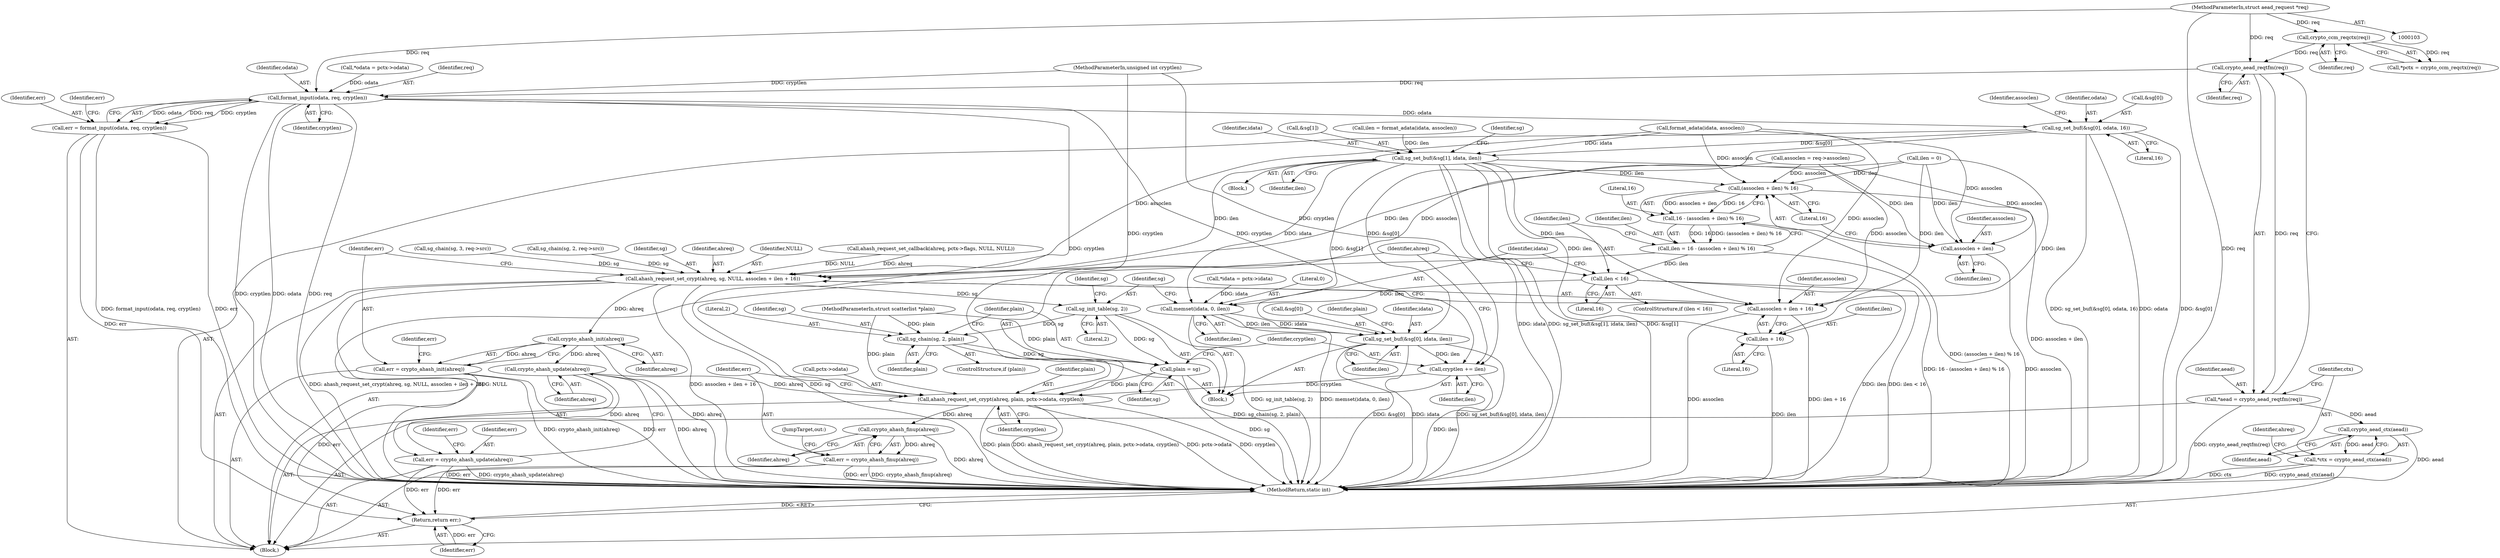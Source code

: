 digraph "0_linux_3b30460c5b0ed762be75a004e924ec3f8711e032@API" {
"1000116" [label="(Call,crypto_aead_reqtfm(req))"];
"1000111" [label="(Call,crypto_ccm_reqctx(req))"];
"1000104" [label="(MethodParameterIn,struct aead_request *req)"];
"1000114" [label="(Call,*aead = crypto_aead_reqtfm(req))"];
"1000121" [label="(Call,crypto_aead_ctx(aead))"];
"1000119" [label="(Call,*ctx = crypto_aead_ctx(aead))"];
"1000151" [label="(Call,format_input(odata, req, cryptlen))"];
"1000149" [label="(Call,err = format_input(odata, req, cryptlen))"];
"1000287" [label="(Return,return err;)"];
"1000161" [label="(Call,sg_set_buf(&sg[0], odata, 16))"];
"1000176" [label="(Call,sg_set_buf(&sg[1], idata, ilen))"];
"1000212" [label="(Call,ahash_request_set_crypt(ahreq, sg, NULL, assoclen + ilen + 16))"];
"1000223" [label="(Call,crypto_ahash_init(ahreq))"];
"1000221" [label="(Call,err = crypto_ahash_init(ahreq))"];
"1000230" [label="(Call,crypto_ahash_update(ahreq))"];
"1000228" [label="(Call,err = crypto_ahash_update(ahreq))"];
"1000275" [label="(Call,ahash_request_set_crypt(ahreq, plain, pctx->odata, cryptlen))"];
"1000284" [label="(Call,crypto_ahash_finup(ahreq))"];
"1000282" [label="(Call,err = crypto_ahash_finup(ahreq))"];
"1000253" [label="(Call,sg_init_table(sg, 2))"];
"1000265" [label="(Call,sg_chain(sg, 2, plain))"];
"1000269" [label="(Call,plain = sg)"];
"1000216" [label="(Call,assoclen + ilen + 16)"];
"1000218" [label="(Call,ilen + 16)"];
"1000239" [label="(Call,(assoclen + ilen) % 16)"];
"1000237" [label="(Call,16 - (assoclen + ilen) % 16)"];
"1000235" [label="(Call,ilen = 16 - (assoclen + ilen) % 16)"];
"1000245" [label="(Call,ilen < 16)"];
"1000249" [label="(Call,memset(idata, 0, ilen))"];
"1000256" [label="(Call,sg_set_buf(&sg[0], idata, ilen))"];
"1000272" [label="(Call,cryptlen += ilen)"];
"1000240" [label="(Call,assoclen + ilen)"];
"1000182" [label="(Identifier,ilen)"];
"1000242" [label="(Identifier,ilen)"];
"1000243" [label="(Literal,16)"];
"1000220" [label="(Literal,16)"];
"1000151" [label="(Call,format_input(odata, req, cryptlen))"];
"1000257" [label="(Call,&sg[0])"];
"1000273" [label="(Identifier,cryptlen)"];
"1000212" [label="(Call,ahash_request_set_crypt(ahreq, sg, NULL, assoclen + ilen + 16))"];
"1000270" [label="(Identifier,plain)"];
"1000117" [label="(Identifier,req)"];
"1000213" [label="(Identifier,ahreq)"];
"1000277" [label="(Identifier,plain)"];
"1000219" [label="(Identifier,ilen)"];
"1000156" [label="(Identifier,err)"];
"1000271" [label="(Identifier,sg)"];
"1000124" [label="(Identifier,ahreq)"];
"1000217" [label="(Identifier,assoclen)"];
"1000240" [label="(Call,assoclen + ilen)"];
"1000162" [label="(Call,&sg[0])"];
"1000265" [label="(Call,sg_chain(sg, 2, plain))"];
"1000228" [label="(Call,err = crypto_ahash_update(ahreq))"];
"1000275" [label="(Call,ahash_request_set_crypt(ahreq, plain, pctx->odata, cryptlen))"];
"1000233" [label="(Identifier,err)"];
"1000116" [label="(Call,crypto_aead_reqtfm(req))"];
"1000241" [label="(Identifier,assoclen)"];
"1000115" [label="(Identifier,aead)"];
"1000154" [label="(Identifier,cryptlen)"];
"1000176" [label="(Call,sg_set_buf(&sg[1], idata, ilen))"];
"1000114" [label="(Call,*aead = crypto_aead_reqtfm(req))"];
"1000170" [label="(Block,)"];
"1000236" [label="(Identifier,ilen)"];
"1000287" [label="(Return,return err;)"];
"1000247" [label="(Literal,16)"];
"1000177" [label="(Call,&sg[1])"];
"1000252" [label="(Identifier,ilen)"];
"1000256" [label="(Call,sg_set_buf(&sg[0], idata, ilen))"];
"1000167" [label="(Literal,16)"];
"1000215" [label="(Identifier,NULL)"];
"1000205" [label="(Call,ahash_request_set_callback(ahreq, pctx->flags, NULL, NULL))"];
"1000248" [label="(Block,)"];
"1000109" [label="(Call,*pctx = crypto_ccm_reqctx(req))"];
"1000171" [label="(Call,ilen = format_adata(idata, assoclen))"];
"1000251" [label="(Literal,0)"];
"1000120" [label="(Identifier,ctx)"];
"1000161" [label="(Call,sg_set_buf(&sg[0], odata, 16))"];
"1000142" [label="(Call,*idata = pctx->idata)"];
"1000119" [label="(Call,*ctx = crypto_aead_ctx(aead))"];
"1000136" [label="(Call,*odata = pctx->odata)"];
"1000216" [label="(Call,assoclen + ilen + 16)"];
"1000169" [label="(Identifier,assoclen)"];
"1000264" [label="(Identifier,plain)"];
"1000245" [label="(Call,ilen < 16)"];
"1000149" [label="(Call,err = format_input(odata, req, cryptlen))"];
"1000244" [label="(ControlStructure,if (ilen < 16))"];
"1000272" [label="(Call,cryptlen += ilen)"];
"1000226" [label="(Identifier,err)"];
"1000263" [label="(ControlStructure,if (plain))"];
"1000288" [label="(Identifier,err)"];
"1000231" [label="(Identifier,ahreq)"];
"1000285" [label="(Identifier,ahreq)"];
"1000250" [label="(Identifier,idata)"];
"1000224" [label="(Identifier,ahreq)"];
"1000122" [label="(Identifier,aead)"];
"1000281" [label="(Identifier,cryptlen)"];
"1000249" [label="(Call,memset(idata, 0, ilen))"];
"1000222" [label="(Identifier,err)"];
"1000104" [label="(MethodParameterIn,struct aead_request *req)"];
"1000111" [label="(Call,crypto_ccm_reqctx(req))"];
"1000289" [label="(MethodReturn,static int)"];
"1000230" [label="(Call,crypto_ahash_update(ahreq))"];
"1000183" [label="(Call,sg_chain(sg, 3, req->src))"];
"1000153" [label="(Identifier,req)"];
"1000107" [label="(Block,)"];
"1000106" [label="(MethodParameterIn,unsigned int cryptlen)"];
"1000282" [label="(Call,err = crypto_ahash_finup(ahreq))"];
"1000269" [label="(Call,plain = sg)"];
"1000253" [label="(Call,sg_init_table(sg, 2))"];
"1000268" [label="(Identifier,plain)"];
"1000283" [label="(Identifier,err)"];
"1000274" [label="(Identifier,ilen)"];
"1000152" [label="(Identifier,odata)"];
"1000276" [label="(Identifier,ahreq)"];
"1000150" [label="(Identifier,err)"];
"1000105" [label="(MethodParameterIn,struct scatterlist *plain)"];
"1000259" [label="(Identifier,sg)"];
"1000262" [label="(Identifier,ilen)"];
"1000121" [label="(Call,crypto_aead_ctx(aead))"];
"1000254" [label="(Identifier,sg)"];
"1000278" [label="(Call,pctx->odata)"];
"1000166" [label="(Identifier,odata)"];
"1000221" [label="(Call,err = crypto_ahash_init(ahreq))"];
"1000267" [label="(Literal,2)"];
"1000246" [label="(Identifier,ilen)"];
"1000191" [label="(Call,ilen = 0)"];
"1000223" [label="(Call,crypto_ahash_init(ahreq))"];
"1000194" [label="(Call,sg_chain(sg, 2, req->src))"];
"1000284" [label="(Call,crypto_ahash_finup(ahreq))"];
"1000286" [label="(JumpTarget,out:)"];
"1000184" [label="(Identifier,sg)"];
"1000214" [label="(Identifier,sg)"];
"1000129" [label="(Call,assoclen = req->assoclen)"];
"1000237" [label="(Call,16 - (assoclen + ilen) % 16)"];
"1000229" [label="(Identifier,err)"];
"1000266" [label="(Identifier,sg)"];
"1000112" [label="(Identifier,req)"];
"1000255" [label="(Literal,2)"];
"1000235" [label="(Call,ilen = 16 - (assoclen + ilen) % 16)"];
"1000238" [label="(Literal,16)"];
"1000261" [label="(Identifier,idata)"];
"1000173" [label="(Call,format_adata(idata, assoclen))"];
"1000218" [label="(Call,ilen + 16)"];
"1000239" [label="(Call,(assoclen + ilen) % 16)"];
"1000181" [label="(Identifier,idata)"];
"1000116" -> "1000114"  [label="AST: "];
"1000116" -> "1000117"  [label="CFG: "];
"1000117" -> "1000116"  [label="AST: "];
"1000114" -> "1000116"  [label="CFG: "];
"1000116" -> "1000114"  [label="DDG: req"];
"1000111" -> "1000116"  [label="DDG: req"];
"1000104" -> "1000116"  [label="DDG: req"];
"1000116" -> "1000151"  [label="DDG: req"];
"1000111" -> "1000109"  [label="AST: "];
"1000111" -> "1000112"  [label="CFG: "];
"1000112" -> "1000111"  [label="AST: "];
"1000109" -> "1000111"  [label="CFG: "];
"1000111" -> "1000109"  [label="DDG: req"];
"1000104" -> "1000111"  [label="DDG: req"];
"1000104" -> "1000103"  [label="AST: "];
"1000104" -> "1000289"  [label="DDG: req"];
"1000104" -> "1000151"  [label="DDG: req"];
"1000114" -> "1000107"  [label="AST: "];
"1000115" -> "1000114"  [label="AST: "];
"1000120" -> "1000114"  [label="CFG: "];
"1000114" -> "1000289"  [label="DDG: crypto_aead_reqtfm(req)"];
"1000114" -> "1000121"  [label="DDG: aead"];
"1000121" -> "1000119"  [label="AST: "];
"1000121" -> "1000122"  [label="CFG: "];
"1000122" -> "1000121"  [label="AST: "];
"1000119" -> "1000121"  [label="CFG: "];
"1000121" -> "1000289"  [label="DDG: aead"];
"1000121" -> "1000119"  [label="DDG: aead"];
"1000119" -> "1000107"  [label="AST: "];
"1000120" -> "1000119"  [label="AST: "];
"1000124" -> "1000119"  [label="CFG: "];
"1000119" -> "1000289"  [label="DDG: crypto_aead_ctx(aead)"];
"1000119" -> "1000289"  [label="DDG: ctx"];
"1000151" -> "1000149"  [label="AST: "];
"1000151" -> "1000154"  [label="CFG: "];
"1000152" -> "1000151"  [label="AST: "];
"1000153" -> "1000151"  [label="AST: "];
"1000154" -> "1000151"  [label="AST: "];
"1000149" -> "1000151"  [label="CFG: "];
"1000151" -> "1000289"  [label="DDG: odata"];
"1000151" -> "1000289"  [label="DDG: req"];
"1000151" -> "1000289"  [label="DDG: cryptlen"];
"1000151" -> "1000149"  [label="DDG: odata"];
"1000151" -> "1000149"  [label="DDG: req"];
"1000151" -> "1000149"  [label="DDG: cryptlen"];
"1000136" -> "1000151"  [label="DDG: odata"];
"1000106" -> "1000151"  [label="DDG: cryptlen"];
"1000151" -> "1000161"  [label="DDG: odata"];
"1000151" -> "1000272"  [label="DDG: cryptlen"];
"1000151" -> "1000275"  [label="DDG: cryptlen"];
"1000149" -> "1000107"  [label="AST: "];
"1000150" -> "1000149"  [label="AST: "];
"1000156" -> "1000149"  [label="CFG: "];
"1000149" -> "1000289"  [label="DDG: format_input(odata, req, cryptlen)"];
"1000149" -> "1000289"  [label="DDG: err"];
"1000149" -> "1000287"  [label="DDG: err"];
"1000287" -> "1000107"  [label="AST: "];
"1000287" -> "1000288"  [label="CFG: "];
"1000288" -> "1000287"  [label="AST: "];
"1000289" -> "1000287"  [label="CFG: "];
"1000287" -> "1000289"  [label="DDG: <RET>"];
"1000288" -> "1000287"  [label="DDG: err"];
"1000228" -> "1000287"  [label="DDG: err"];
"1000221" -> "1000287"  [label="DDG: err"];
"1000282" -> "1000287"  [label="DDG: err"];
"1000161" -> "1000107"  [label="AST: "];
"1000161" -> "1000167"  [label="CFG: "];
"1000162" -> "1000161"  [label="AST: "];
"1000166" -> "1000161"  [label="AST: "];
"1000167" -> "1000161"  [label="AST: "];
"1000169" -> "1000161"  [label="CFG: "];
"1000161" -> "1000289"  [label="DDG: odata"];
"1000161" -> "1000289"  [label="DDG: &sg[0]"];
"1000161" -> "1000289"  [label="DDG: sg_set_buf(&sg[0], odata, 16)"];
"1000161" -> "1000176"  [label="DDG: &sg[0]"];
"1000161" -> "1000256"  [label="DDG: &sg[0]"];
"1000176" -> "1000170"  [label="AST: "];
"1000176" -> "1000182"  [label="CFG: "];
"1000177" -> "1000176"  [label="AST: "];
"1000181" -> "1000176"  [label="AST: "];
"1000182" -> "1000176"  [label="AST: "];
"1000184" -> "1000176"  [label="CFG: "];
"1000176" -> "1000289"  [label="DDG: idata"];
"1000176" -> "1000289"  [label="DDG: sg_set_buf(&sg[1], idata, ilen)"];
"1000176" -> "1000289"  [label="DDG: &sg[1]"];
"1000173" -> "1000176"  [label="DDG: idata"];
"1000171" -> "1000176"  [label="DDG: ilen"];
"1000176" -> "1000212"  [label="DDG: ilen"];
"1000176" -> "1000216"  [label="DDG: ilen"];
"1000176" -> "1000218"  [label="DDG: ilen"];
"1000176" -> "1000239"  [label="DDG: ilen"];
"1000176" -> "1000240"  [label="DDG: ilen"];
"1000176" -> "1000249"  [label="DDG: idata"];
"1000176" -> "1000256"  [label="DDG: &sg[1]"];
"1000212" -> "1000107"  [label="AST: "];
"1000212" -> "1000216"  [label="CFG: "];
"1000213" -> "1000212"  [label="AST: "];
"1000214" -> "1000212"  [label="AST: "];
"1000215" -> "1000212"  [label="AST: "];
"1000216" -> "1000212"  [label="AST: "];
"1000222" -> "1000212"  [label="CFG: "];
"1000212" -> "1000289"  [label="DDG: assoclen + ilen + 16"];
"1000212" -> "1000289"  [label="DDG: sg"];
"1000212" -> "1000289"  [label="DDG: ahash_request_set_crypt(ahreq, sg, NULL, assoclen + ilen + 16)"];
"1000212" -> "1000289"  [label="DDG: NULL"];
"1000205" -> "1000212"  [label="DDG: ahreq"];
"1000205" -> "1000212"  [label="DDG: NULL"];
"1000194" -> "1000212"  [label="DDG: sg"];
"1000183" -> "1000212"  [label="DDG: sg"];
"1000129" -> "1000212"  [label="DDG: assoclen"];
"1000173" -> "1000212"  [label="DDG: assoclen"];
"1000191" -> "1000212"  [label="DDG: ilen"];
"1000212" -> "1000223"  [label="DDG: ahreq"];
"1000212" -> "1000253"  [label="DDG: sg"];
"1000223" -> "1000221"  [label="AST: "];
"1000223" -> "1000224"  [label="CFG: "];
"1000224" -> "1000223"  [label="AST: "];
"1000221" -> "1000223"  [label="CFG: "];
"1000223" -> "1000289"  [label="DDG: ahreq"];
"1000223" -> "1000221"  [label="DDG: ahreq"];
"1000223" -> "1000230"  [label="DDG: ahreq"];
"1000221" -> "1000107"  [label="AST: "];
"1000222" -> "1000221"  [label="AST: "];
"1000226" -> "1000221"  [label="CFG: "];
"1000221" -> "1000289"  [label="DDG: crypto_ahash_init(ahreq)"];
"1000221" -> "1000289"  [label="DDG: err"];
"1000230" -> "1000228"  [label="AST: "];
"1000230" -> "1000231"  [label="CFG: "];
"1000231" -> "1000230"  [label="AST: "];
"1000228" -> "1000230"  [label="CFG: "];
"1000230" -> "1000289"  [label="DDG: ahreq"];
"1000230" -> "1000228"  [label="DDG: ahreq"];
"1000230" -> "1000275"  [label="DDG: ahreq"];
"1000228" -> "1000107"  [label="AST: "];
"1000229" -> "1000228"  [label="AST: "];
"1000233" -> "1000228"  [label="CFG: "];
"1000228" -> "1000289"  [label="DDG: err"];
"1000228" -> "1000289"  [label="DDG: crypto_ahash_update(ahreq)"];
"1000275" -> "1000107"  [label="AST: "];
"1000275" -> "1000281"  [label="CFG: "];
"1000276" -> "1000275"  [label="AST: "];
"1000277" -> "1000275"  [label="AST: "];
"1000278" -> "1000275"  [label="AST: "];
"1000281" -> "1000275"  [label="AST: "];
"1000283" -> "1000275"  [label="CFG: "];
"1000275" -> "1000289"  [label="DDG: ahash_request_set_crypt(ahreq, plain, pctx->odata, cryptlen)"];
"1000275" -> "1000289"  [label="DDG: pctx->odata"];
"1000275" -> "1000289"  [label="DDG: cryptlen"];
"1000275" -> "1000289"  [label="DDG: plain"];
"1000269" -> "1000275"  [label="DDG: plain"];
"1000105" -> "1000275"  [label="DDG: plain"];
"1000272" -> "1000275"  [label="DDG: cryptlen"];
"1000106" -> "1000275"  [label="DDG: cryptlen"];
"1000275" -> "1000284"  [label="DDG: ahreq"];
"1000284" -> "1000282"  [label="AST: "];
"1000284" -> "1000285"  [label="CFG: "];
"1000285" -> "1000284"  [label="AST: "];
"1000282" -> "1000284"  [label="CFG: "];
"1000284" -> "1000289"  [label="DDG: ahreq"];
"1000284" -> "1000282"  [label="DDG: ahreq"];
"1000282" -> "1000107"  [label="AST: "];
"1000283" -> "1000282"  [label="AST: "];
"1000286" -> "1000282"  [label="CFG: "];
"1000282" -> "1000289"  [label="DDG: crypto_ahash_finup(ahreq)"];
"1000282" -> "1000289"  [label="DDG: err"];
"1000253" -> "1000248"  [label="AST: "];
"1000253" -> "1000255"  [label="CFG: "];
"1000254" -> "1000253"  [label="AST: "];
"1000255" -> "1000253"  [label="AST: "];
"1000259" -> "1000253"  [label="CFG: "];
"1000253" -> "1000289"  [label="DDG: sg_init_table(sg, 2)"];
"1000253" -> "1000265"  [label="DDG: sg"];
"1000253" -> "1000269"  [label="DDG: sg"];
"1000265" -> "1000263"  [label="AST: "];
"1000265" -> "1000268"  [label="CFG: "];
"1000266" -> "1000265"  [label="AST: "];
"1000267" -> "1000265"  [label="AST: "];
"1000268" -> "1000265"  [label="AST: "];
"1000270" -> "1000265"  [label="CFG: "];
"1000265" -> "1000289"  [label="DDG: sg_chain(sg, 2, plain)"];
"1000105" -> "1000265"  [label="DDG: plain"];
"1000265" -> "1000269"  [label="DDG: sg"];
"1000269" -> "1000248"  [label="AST: "];
"1000269" -> "1000271"  [label="CFG: "];
"1000270" -> "1000269"  [label="AST: "];
"1000271" -> "1000269"  [label="AST: "];
"1000273" -> "1000269"  [label="CFG: "];
"1000269" -> "1000289"  [label="DDG: sg"];
"1000105" -> "1000269"  [label="DDG: plain"];
"1000216" -> "1000218"  [label="CFG: "];
"1000217" -> "1000216"  [label="AST: "];
"1000218" -> "1000216"  [label="AST: "];
"1000216" -> "1000289"  [label="DDG: assoclen"];
"1000216" -> "1000289"  [label="DDG: ilen + 16"];
"1000129" -> "1000216"  [label="DDG: assoclen"];
"1000173" -> "1000216"  [label="DDG: assoclen"];
"1000191" -> "1000216"  [label="DDG: ilen"];
"1000218" -> "1000220"  [label="CFG: "];
"1000219" -> "1000218"  [label="AST: "];
"1000220" -> "1000218"  [label="AST: "];
"1000218" -> "1000289"  [label="DDG: ilen"];
"1000191" -> "1000218"  [label="DDG: ilen"];
"1000239" -> "1000237"  [label="AST: "];
"1000239" -> "1000243"  [label="CFG: "];
"1000240" -> "1000239"  [label="AST: "];
"1000243" -> "1000239"  [label="AST: "];
"1000237" -> "1000239"  [label="CFG: "];
"1000239" -> "1000289"  [label="DDG: assoclen + ilen"];
"1000239" -> "1000237"  [label="DDG: assoclen + ilen"];
"1000239" -> "1000237"  [label="DDG: 16"];
"1000129" -> "1000239"  [label="DDG: assoclen"];
"1000173" -> "1000239"  [label="DDG: assoclen"];
"1000191" -> "1000239"  [label="DDG: ilen"];
"1000237" -> "1000235"  [label="AST: "];
"1000238" -> "1000237"  [label="AST: "];
"1000235" -> "1000237"  [label="CFG: "];
"1000237" -> "1000289"  [label="DDG: (assoclen + ilen) % 16"];
"1000237" -> "1000235"  [label="DDG: 16"];
"1000237" -> "1000235"  [label="DDG: (assoclen + ilen) % 16"];
"1000235" -> "1000107"  [label="AST: "];
"1000236" -> "1000235"  [label="AST: "];
"1000246" -> "1000235"  [label="CFG: "];
"1000235" -> "1000289"  [label="DDG: 16 - (assoclen + ilen) % 16"];
"1000235" -> "1000245"  [label="DDG: ilen"];
"1000245" -> "1000244"  [label="AST: "];
"1000245" -> "1000247"  [label="CFG: "];
"1000246" -> "1000245"  [label="AST: "];
"1000247" -> "1000245"  [label="AST: "];
"1000250" -> "1000245"  [label="CFG: "];
"1000276" -> "1000245"  [label="CFG: "];
"1000245" -> "1000289"  [label="DDG: ilen < 16"];
"1000245" -> "1000289"  [label="DDG: ilen"];
"1000245" -> "1000249"  [label="DDG: ilen"];
"1000249" -> "1000248"  [label="AST: "];
"1000249" -> "1000252"  [label="CFG: "];
"1000250" -> "1000249"  [label="AST: "];
"1000251" -> "1000249"  [label="AST: "];
"1000252" -> "1000249"  [label="AST: "];
"1000254" -> "1000249"  [label="CFG: "];
"1000249" -> "1000289"  [label="DDG: memset(idata, 0, ilen)"];
"1000142" -> "1000249"  [label="DDG: idata"];
"1000249" -> "1000256"  [label="DDG: idata"];
"1000249" -> "1000256"  [label="DDG: ilen"];
"1000256" -> "1000248"  [label="AST: "];
"1000256" -> "1000262"  [label="CFG: "];
"1000257" -> "1000256"  [label="AST: "];
"1000261" -> "1000256"  [label="AST: "];
"1000262" -> "1000256"  [label="AST: "];
"1000264" -> "1000256"  [label="CFG: "];
"1000256" -> "1000289"  [label="DDG: &sg[0]"];
"1000256" -> "1000289"  [label="DDG: idata"];
"1000256" -> "1000289"  [label="DDG: sg_set_buf(&sg[0], idata, ilen)"];
"1000256" -> "1000272"  [label="DDG: ilen"];
"1000272" -> "1000248"  [label="AST: "];
"1000272" -> "1000274"  [label="CFG: "];
"1000273" -> "1000272"  [label="AST: "];
"1000274" -> "1000272"  [label="AST: "];
"1000276" -> "1000272"  [label="CFG: "];
"1000272" -> "1000289"  [label="DDG: ilen"];
"1000106" -> "1000272"  [label="DDG: cryptlen"];
"1000240" -> "1000242"  [label="CFG: "];
"1000241" -> "1000240"  [label="AST: "];
"1000242" -> "1000240"  [label="AST: "];
"1000243" -> "1000240"  [label="CFG: "];
"1000240" -> "1000289"  [label="DDG: assoclen"];
"1000129" -> "1000240"  [label="DDG: assoclen"];
"1000173" -> "1000240"  [label="DDG: assoclen"];
"1000191" -> "1000240"  [label="DDG: ilen"];
}
